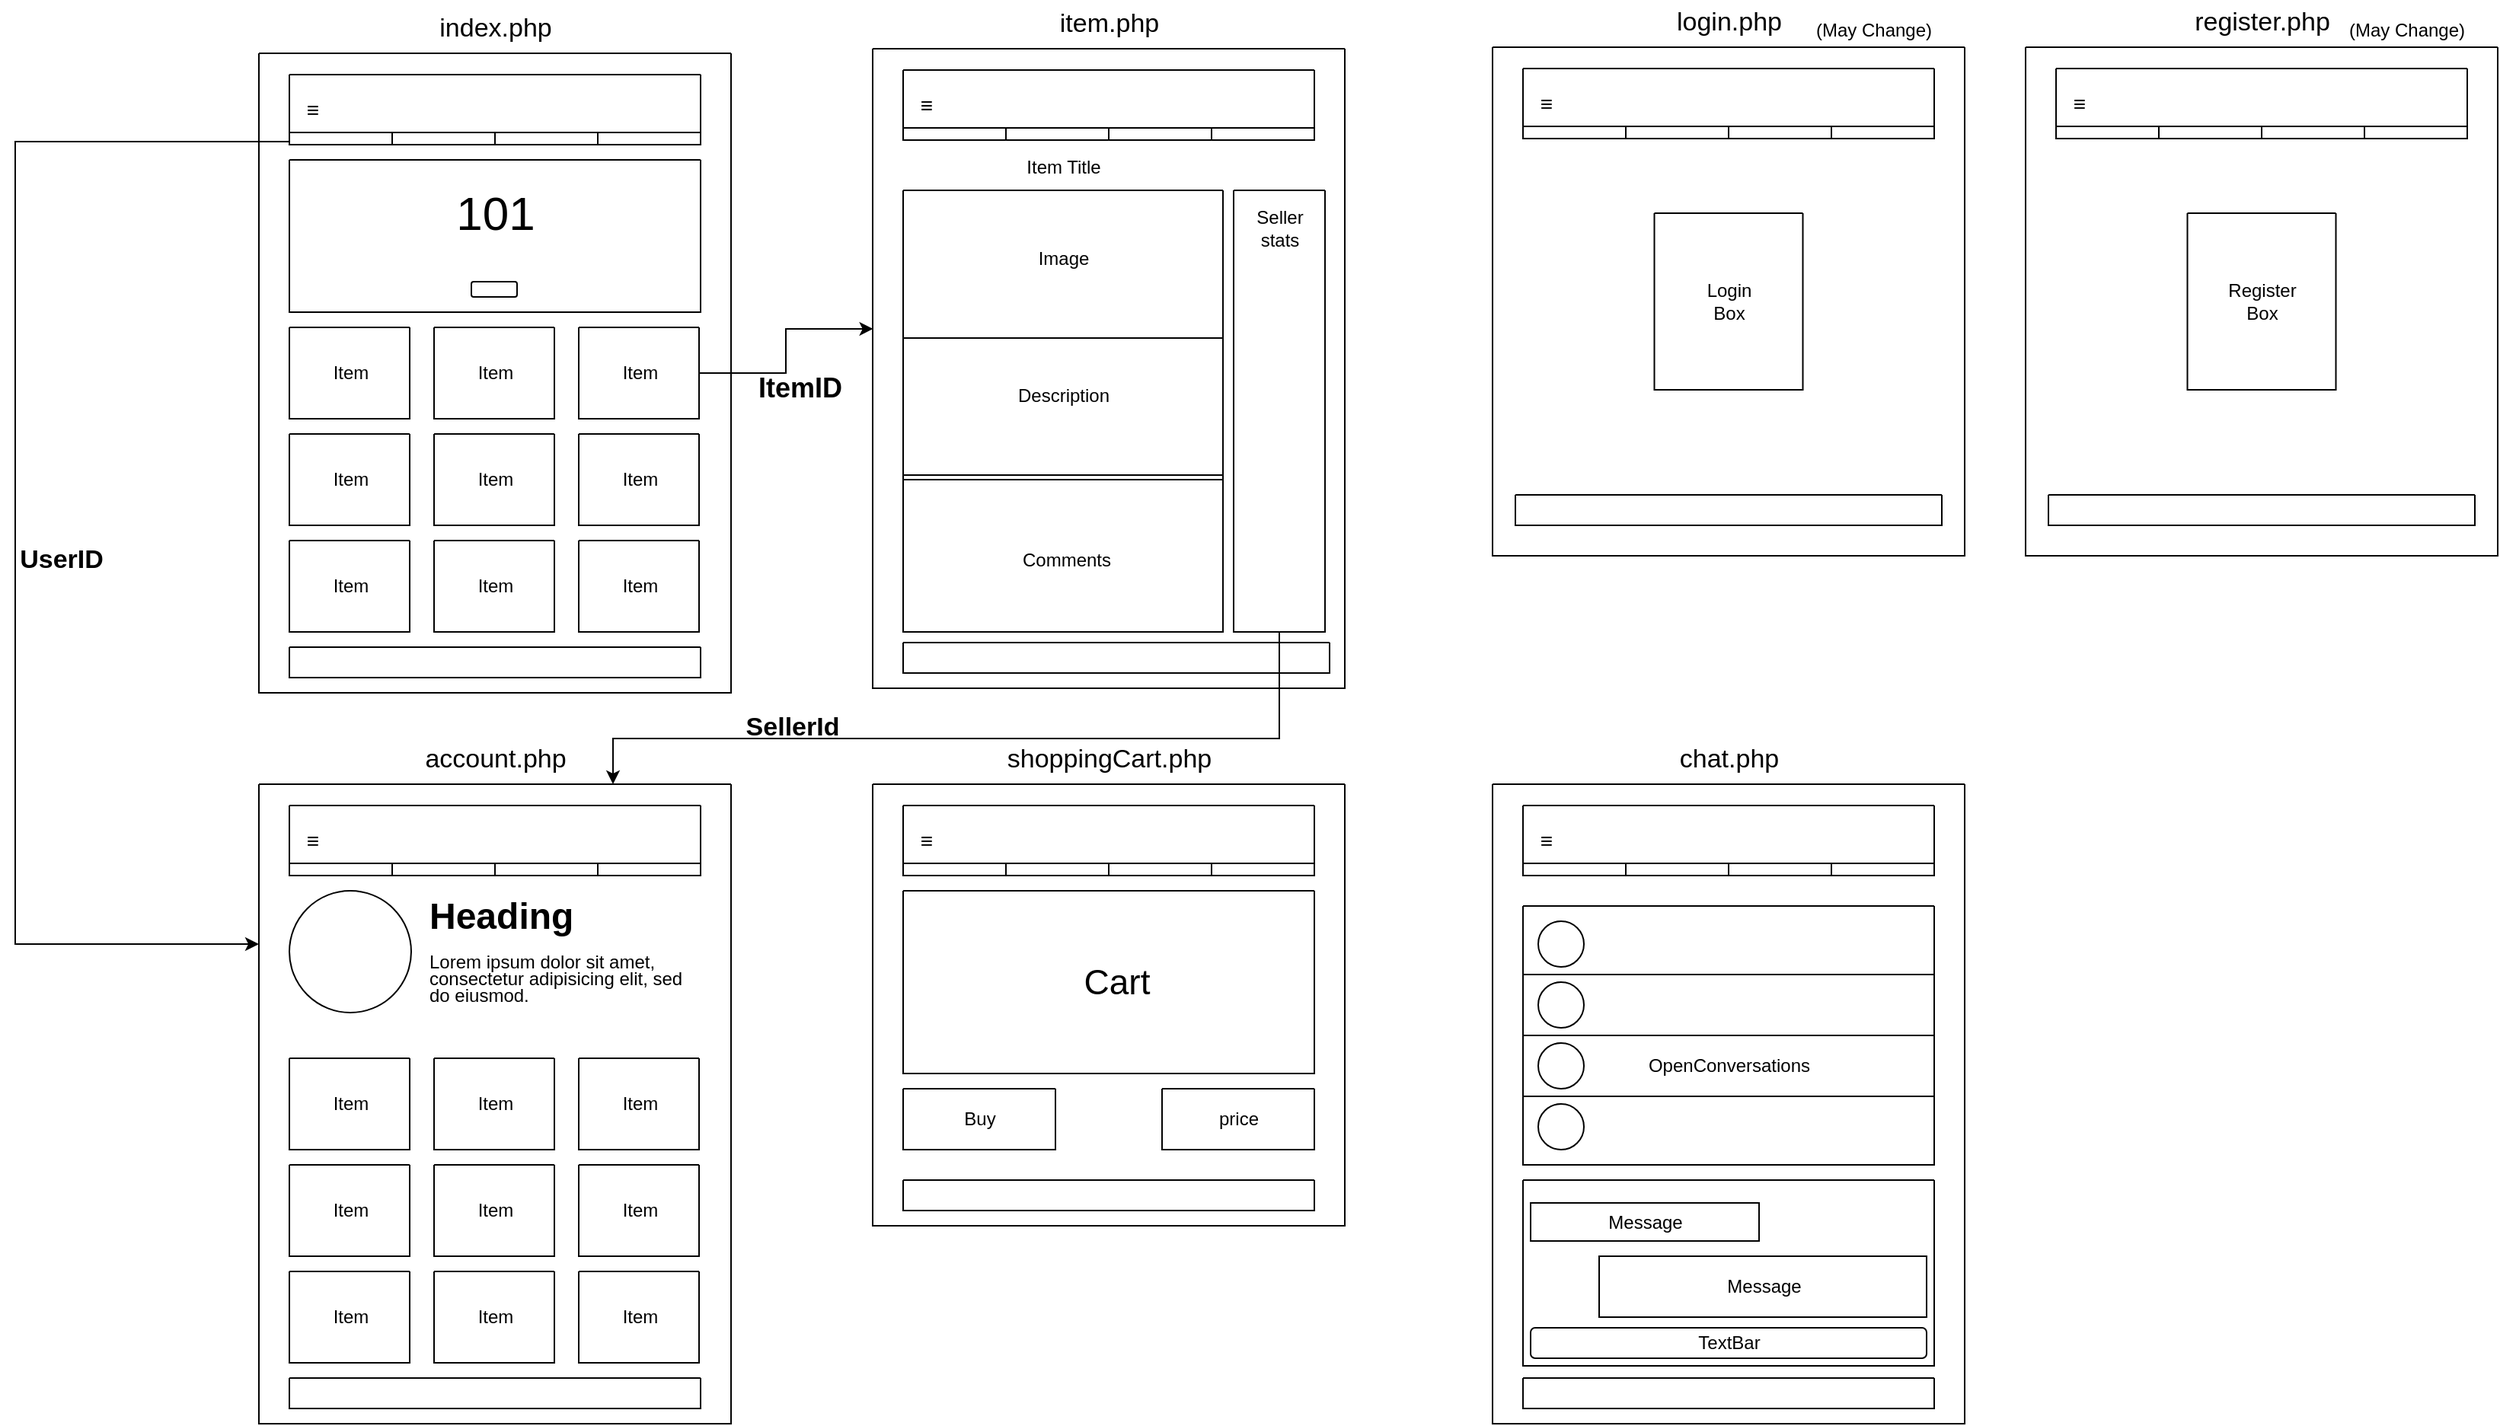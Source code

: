 <mxfile version="24.2.0" type="device">
  <diagram name="Página-1" id="h_yUM2GqTTIfKUUNuFhE">
    <mxGraphModel dx="2206" dy="1080" grid="1" gridSize="10" guides="1" tooltips="1" connect="1" arrows="1" fold="1" page="1" pageScale="1" pageWidth="3300" pageHeight="2339" math="0" shadow="0">
      <root>
        <mxCell id="0" />
        <mxCell id="1" parent="0" />
        <mxCell id="AbZUeIJTAFUfhPBl9d4q-1" value="" style="swimlane;startSize=0;" vertex="1" parent="1">
          <mxGeometry x="390" y="140" width="310" height="420" as="geometry" />
        </mxCell>
        <mxCell id="AbZUeIJTAFUfhPBl9d4q-2" value="index.php&lt;div style=&quot;font-size: 17px;&quot;&gt;&lt;br style=&quot;font-size: 17px;&quot;&gt;&lt;/div&gt;" style="text;html=1;align=center;verticalAlign=middle;resizable=0;points=[];autosize=1;strokeColor=none;fillColor=none;fontSize=17;" vertex="1" parent="AbZUeIJTAFUfhPBl9d4q-1">
          <mxGeometry x="105" y="-31" width="100" height="50" as="geometry" />
        </mxCell>
        <mxCell id="AbZUeIJTAFUfhPBl9d4q-3" value="" style="swimlane;startSize=0;" vertex="1" parent="AbZUeIJTAFUfhPBl9d4q-1">
          <mxGeometry x="20" y="14" width="270" height="46" as="geometry" />
        </mxCell>
        <mxCell id="AbZUeIJTAFUfhPBl9d4q-24" value="&lt;font face=&quot;Google Sans, arial, sans-serif&quot;&gt;&lt;span style=&quot;font-size: 14px; text-wrap: wrap;&quot;&gt;≡&lt;/span&gt;&lt;/font&gt;" style="text;html=1;align=center;verticalAlign=middle;resizable=0;points=[];autosize=1;strokeColor=none;fillColor=none;" vertex="1" parent="AbZUeIJTAFUfhPBl9d4q-3">
          <mxGeometry y="8" width="30" height="30" as="geometry" />
        </mxCell>
        <mxCell id="AbZUeIJTAFUfhPBl9d4q-4" value="" style="swimlane;startSize=0;" vertex="1" parent="AbZUeIJTAFUfhPBl9d4q-1">
          <mxGeometry x="20" y="52" width="270" height="8" as="geometry" />
        </mxCell>
        <mxCell id="AbZUeIJTAFUfhPBl9d4q-5" value="" style="endArrow=none;html=1;rounded=0;entryX=0.75;entryY=0;entryDx=0;entryDy=0;exitX=0.75;exitY=1;exitDx=0;exitDy=0;" edge="1" parent="AbZUeIJTAFUfhPBl9d4q-1" source="AbZUeIJTAFUfhPBl9d4q-4" target="AbZUeIJTAFUfhPBl9d4q-4">
          <mxGeometry width="50" height="50" relative="1" as="geometry">
            <mxPoint x="310" y="250" as="sourcePoint" />
            <mxPoint x="360" y="200" as="targetPoint" />
          </mxGeometry>
        </mxCell>
        <mxCell id="AbZUeIJTAFUfhPBl9d4q-6" value="" style="endArrow=none;html=1;rounded=0;entryX=0.5;entryY=0;entryDx=0;entryDy=0;exitX=0.5;exitY=1;exitDx=0;exitDy=0;" edge="1" parent="AbZUeIJTAFUfhPBl9d4q-1" source="AbZUeIJTAFUfhPBl9d4q-4" target="AbZUeIJTAFUfhPBl9d4q-4">
          <mxGeometry width="50" height="50" relative="1" as="geometry">
            <mxPoint x="310" y="250" as="sourcePoint" />
            <mxPoint x="360" y="200" as="targetPoint" />
          </mxGeometry>
        </mxCell>
        <mxCell id="AbZUeIJTAFUfhPBl9d4q-7" value="" style="endArrow=none;html=1;rounded=0;entryX=0.25;entryY=0;entryDx=0;entryDy=0;exitX=0.25;exitY=1;exitDx=0;exitDy=0;" edge="1" parent="AbZUeIJTAFUfhPBl9d4q-1" source="AbZUeIJTAFUfhPBl9d4q-4" target="AbZUeIJTAFUfhPBl9d4q-4">
          <mxGeometry width="50" height="50" relative="1" as="geometry">
            <mxPoint x="310" y="250" as="sourcePoint" />
            <mxPoint x="360" y="200" as="targetPoint" />
          </mxGeometry>
        </mxCell>
        <mxCell id="AbZUeIJTAFUfhPBl9d4q-8" value="" style="swimlane;startSize=0;" vertex="1" parent="AbZUeIJTAFUfhPBl9d4q-1">
          <mxGeometry x="20" y="70" width="270" height="100" as="geometry" />
        </mxCell>
        <mxCell id="AbZUeIJTAFUfhPBl9d4q-22" value="" style="rounded=1;whiteSpace=wrap;html=1;" vertex="1" parent="AbZUeIJTAFUfhPBl9d4q-8">
          <mxGeometry x="119.5" y="80" width="30" height="10" as="geometry" />
        </mxCell>
        <mxCell id="AbZUeIJTAFUfhPBl9d4q-23" value="101" style="text;html=1;align=center;verticalAlign=middle;resizable=0;points=[];autosize=1;strokeColor=none;fillColor=none;fontSize=31;" vertex="1" parent="AbZUeIJTAFUfhPBl9d4q-8">
          <mxGeometry x="94.5" y="10" width="80" height="50" as="geometry" />
        </mxCell>
        <mxCell id="AbZUeIJTAFUfhPBl9d4q-11" value="" style="swimlane;startSize=0;" vertex="1" parent="AbZUeIJTAFUfhPBl9d4q-1">
          <mxGeometry x="210" y="180" width="79" height="60" as="geometry" />
        </mxCell>
        <mxCell id="AbZUeIJTAFUfhPBl9d4q-50" value="Item" style="text;html=1;align=center;verticalAlign=middle;resizable=0;points=[];autosize=1;strokeColor=none;fillColor=none;" vertex="1" parent="AbZUeIJTAFUfhPBl9d4q-11">
          <mxGeometry x="14.5" y="15" width="50" height="30" as="geometry" />
        </mxCell>
        <mxCell id="AbZUeIJTAFUfhPBl9d4q-12" value="" style="swimlane;startSize=0;" vertex="1" parent="AbZUeIJTAFUfhPBl9d4q-1">
          <mxGeometry x="20" y="180" width="79" height="60" as="geometry" />
        </mxCell>
        <mxCell id="AbZUeIJTAFUfhPBl9d4q-56" value="Item" style="text;html=1;align=center;verticalAlign=middle;resizable=0;points=[];autosize=1;strokeColor=none;fillColor=none;" vertex="1" parent="AbZUeIJTAFUfhPBl9d4q-12">
          <mxGeometry x="14.5" y="15" width="50" height="30" as="geometry" />
        </mxCell>
        <mxCell id="AbZUeIJTAFUfhPBl9d4q-13" value="" style="swimlane;startSize=0;" vertex="1" parent="AbZUeIJTAFUfhPBl9d4q-1">
          <mxGeometry x="115" y="250" width="79" height="60" as="geometry" />
        </mxCell>
        <mxCell id="AbZUeIJTAFUfhPBl9d4q-54" value="Item" style="text;html=1;align=center;verticalAlign=middle;resizable=0;points=[];autosize=1;strokeColor=none;fillColor=none;" vertex="1" parent="AbZUeIJTAFUfhPBl9d4q-13">
          <mxGeometry x="15" y="15" width="50" height="30" as="geometry" />
        </mxCell>
        <mxCell id="AbZUeIJTAFUfhPBl9d4q-14" value="" style="swimlane;startSize=0;" vertex="1" parent="AbZUeIJTAFUfhPBl9d4q-1">
          <mxGeometry x="210" y="250" width="79" height="60" as="geometry" />
        </mxCell>
        <mxCell id="AbZUeIJTAFUfhPBl9d4q-52" value="Item" style="text;html=1;align=center;verticalAlign=middle;resizable=0;points=[];autosize=1;strokeColor=none;fillColor=none;" vertex="1" parent="AbZUeIJTAFUfhPBl9d4q-14">
          <mxGeometry x="14.5" y="15" width="50" height="30" as="geometry" />
        </mxCell>
        <mxCell id="AbZUeIJTAFUfhPBl9d4q-15" value="" style="swimlane;startSize=0;" vertex="1" parent="AbZUeIJTAFUfhPBl9d4q-1">
          <mxGeometry x="20" y="250" width="79" height="60" as="geometry" />
        </mxCell>
        <mxCell id="AbZUeIJTAFUfhPBl9d4q-57" value="Item" style="text;html=1;align=center;verticalAlign=middle;resizable=0;points=[];autosize=1;strokeColor=none;fillColor=none;" vertex="1" parent="AbZUeIJTAFUfhPBl9d4q-15">
          <mxGeometry x="14.5" y="15" width="50" height="30" as="geometry" />
        </mxCell>
        <mxCell id="AbZUeIJTAFUfhPBl9d4q-16" value="" style="swimlane;startSize=0;" vertex="1" parent="AbZUeIJTAFUfhPBl9d4q-1">
          <mxGeometry x="115" y="320" width="79" height="60" as="geometry" />
        </mxCell>
        <mxCell id="AbZUeIJTAFUfhPBl9d4q-55" value="Item" style="text;html=1;align=center;verticalAlign=middle;resizable=0;points=[];autosize=1;strokeColor=none;fillColor=none;" vertex="1" parent="AbZUeIJTAFUfhPBl9d4q-16">
          <mxGeometry x="14.5" y="15" width="50" height="30" as="geometry" />
        </mxCell>
        <mxCell id="AbZUeIJTAFUfhPBl9d4q-17" value="" style="swimlane;startSize=0;" vertex="1" parent="AbZUeIJTAFUfhPBl9d4q-1">
          <mxGeometry x="210" y="320" width="79" height="60" as="geometry" />
        </mxCell>
        <mxCell id="AbZUeIJTAFUfhPBl9d4q-53" value="Item" style="text;html=1;align=center;verticalAlign=middle;resizable=0;points=[];autosize=1;strokeColor=none;fillColor=none;" vertex="1" parent="AbZUeIJTAFUfhPBl9d4q-17">
          <mxGeometry x="14.5" y="15" width="50" height="30" as="geometry" />
        </mxCell>
        <mxCell id="AbZUeIJTAFUfhPBl9d4q-18" value="" style="swimlane;startSize=0;" vertex="1" parent="AbZUeIJTAFUfhPBl9d4q-1">
          <mxGeometry x="20" y="320" width="79" height="60" as="geometry" />
        </mxCell>
        <mxCell id="AbZUeIJTAFUfhPBl9d4q-58" value="Item" style="text;html=1;align=center;verticalAlign=middle;resizable=0;points=[];autosize=1;strokeColor=none;fillColor=none;" vertex="1" parent="AbZUeIJTAFUfhPBl9d4q-18">
          <mxGeometry x="14.5" y="15" width="50" height="30" as="geometry" />
        </mxCell>
        <mxCell id="AbZUeIJTAFUfhPBl9d4q-21" value="" style="swimlane;startSize=0;" vertex="1" parent="AbZUeIJTAFUfhPBl9d4q-1">
          <mxGeometry x="20" y="390" width="270" height="20" as="geometry" />
        </mxCell>
        <mxCell id="AbZUeIJTAFUfhPBl9d4q-20" value="" style="swimlane;startSize=0;" vertex="1" parent="1">
          <mxGeometry x="505" y="320" width="79" height="60" as="geometry" />
        </mxCell>
        <mxCell id="AbZUeIJTAFUfhPBl9d4q-51" value="Item" style="text;html=1;align=center;verticalAlign=middle;resizable=0;points=[];autosize=1;strokeColor=none;fillColor=none;" vertex="1" parent="AbZUeIJTAFUfhPBl9d4q-20">
          <mxGeometry x="14.5" y="15" width="50" height="30" as="geometry" />
        </mxCell>
        <mxCell id="AbZUeIJTAFUfhPBl9d4q-25" value="" style="swimlane;startSize=0;" vertex="1" parent="1">
          <mxGeometry x="793" y="137" width="310" height="420" as="geometry" />
        </mxCell>
        <mxCell id="AbZUeIJTAFUfhPBl9d4q-26" value="item.php&lt;div style=&quot;font-size: 17px;&quot;&gt;&lt;br style=&quot;font-size: 17px;&quot;&gt;&lt;/div&gt;" style="text;html=1;align=center;verticalAlign=middle;resizable=0;points=[];autosize=1;strokeColor=none;fillColor=none;fontSize=17;" vertex="1" parent="AbZUeIJTAFUfhPBl9d4q-25">
          <mxGeometry x="110" y="-31" width="90" height="50" as="geometry" />
        </mxCell>
        <mxCell id="AbZUeIJTAFUfhPBl9d4q-27" value="" style="swimlane;startSize=0;" vertex="1" parent="AbZUeIJTAFUfhPBl9d4q-25">
          <mxGeometry x="20" y="14" width="270" height="46" as="geometry" />
        </mxCell>
        <mxCell id="AbZUeIJTAFUfhPBl9d4q-28" value="&lt;font face=&quot;Google Sans, arial, sans-serif&quot;&gt;&lt;span style=&quot;font-size: 14px; text-wrap: wrap;&quot;&gt;≡&lt;/span&gt;&lt;/font&gt;" style="text;html=1;align=center;verticalAlign=middle;resizable=0;points=[];autosize=1;strokeColor=none;fillColor=none;" vertex="1" parent="AbZUeIJTAFUfhPBl9d4q-27">
          <mxGeometry y="8" width="30" height="30" as="geometry" />
        </mxCell>
        <mxCell id="AbZUeIJTAFUfhPBl9d4q-29" value="" style="swimlane;startSize=0;" vertex="1" parent="AbZUeIJTAFUfhPBl9d4q-25">
          <mxGeometry x="20" y="52" width="270" height="8" as="geometry" />
        </mxCell>
        <mxCell id="AbZUeIJTAFUfhPBl9d4q-30" value="" style="endArrow=none;html=1;rounded=0;entryX=0.75;entryY=0;entryDx=0;entryDy=0;exitX=0.75;exitY=1;exitDx=0;exitDy=0;" edge="1" parent="AbZUeIJTAFUfhPBl9d4q-25" source="AbZUeIJTAFUfhPBl9d4q-29" target="AbZUeIJTAFUfhPBl9d4q-29">
          <mxGeometry width="50" height="50" relative="1" as="geometry">
            <mxPoint x="310" y="250" as="sourcePoint" />
            <mxPoint x="360" y="200" as="targetPoint" />
          </mxGeometry>
        </mxCell>
        <mxCell id="AbZUeIJTAFUfhPBl9d4q-31" value="" style="endArrow=none;html=1;rounded=0;entryX=0.5;entryY=0;entryDx=0;entryDy=0;exitX=0.5;exitY=1;exitDx=0;exitDy=0;" edge="1" parent="AbZUeIJTAFUfhPBl9d4q-25" source="AbZUeIJTAFUfhPBl9d4q-29" target="AbZUeIJTAFUfhPBl9d4q-29">
          <mxGeometry width="50" height="50" relative="1" as="geometry">
            <mxPoint x="310" y="250" as="sourcePoint" />
            <mxPoint x="360" y="200" as="targetPoint" />
          </mxGeometry>
        </mxCell>
        <mxCell id="AbZUeIJTAFUfhPBl9d4q-32" value="" style="endArrow=none;html=1;rounded=0;entryX=0.25;entryY=0;entryDx=0;entryDy=0;exitX=0.25;exitY=1;exitDx=0;exitDy=0;" edge="1" parent="AbZUeIJTAFUfhPBl9d4q-25" source="AbZUeIJTAFUfhPBl9d4q-29" target="AbZUeIJTAFUfhPBl9d4q-29">
          <mxGeometry width="50" height="50" relative="1" as="geometry">
            <mxPoint x="310" y="250" as="sourcePoint" />
            <mxPoint x="360" y="200" as="targetPoint" />
          </mxGeometry>
        </mxCell>
        <mxCell id="AbZUeIJTAFUfhPBl9d4q-44" value="" style="swimlane;startSize=0;" vertex="1" parent="AbZUeIJTAFUfhPBl9d4q-25">
          <mxGeometry x="20" y="390" width="280" height="20" as="geometry" />
        </mxCell>
        <mxCell id="AbZUeIJTAFUfhPBl9d4q-46" value="" style="swimlane;startSize=0;" vertex="1" parent="AbZUeIJTAFUfhPBl9d4q-25">
          <mxGeometry x="20" y="93" width="210" height="290" as="geometry" />
        </mxCell>
        <mxCell id="AbZUeIJTAFUfhPBl9d4q-48" value="" style="swimlane;startSize=0;" vertex="1" parent="AbZUeIJTAFUfhPBl9d4q-46">
          <mxGeometry y="97" width="210" height="90" as="geometry" />
        </mxCell>
        <mxCell id="AbZUeIJTAFUfhPBl9d4q-62" value="Description" style="text;html=1;align=center;verticalAlign=middle;resizable=0;points=[];autosize=1;strokeColor=none;fillColor=none;" vertex="1" parent="AbZUeIJTAFUfhPBl9d4q-48">
          <mxGeometry x="65" y="23" width="80" height="30" as="geometry" />
        </mxCell>
        <mxCell id="AbZUeIJTAFUfhPBl9d4q-49" value="" style="swimlane;startSize=0;" vertex="1" parent="AbZUeIJTAFUfhPBl9d4q-46">
          <mxGeometry y="190" width="210" height="100" as="geometry" />
        </mxCell>
        <mxCell id="AbZUeIJTAFUfhPBl9d4q-59" value="Image" style="text;html=1;align=center;verticalAlign=middle;resizable=0;points=[];autosize=1;strokeColor=none;fillColor=none;" vertex="1" parent="AbZUeIJTAFUfhPBl9d4q-46">
          <mxGeometry x="75" y="30" width="60" height="30" as="geometry" />
        </mxCell>
        <mxCell id="AbZUeIJTAFUfhPBl9d4q-60" value="Item Title" style="text;html=1;align=center;verticalAlign=middle;resizable=0;points=[];autosize=1;strokeColor=none;fillColor=none;" vertex="1" parent="AbZUeIJTAFUfhPBl9d4q-25">
          <mxGeometry x="90" y="63" width="70" height="30" as="geometry" />
        </mxCell>
        <mxCell id="AbZUeIJTAFUfhPBl9d4q-212" style="edgeStyle=orthogonalEdgeStyle;rounded=0;orthogonalLoop=1;jettySize=auto;html=1;exitX=0.5;exitY=1;exitDx=0;exitDy=0;entryX=0.75;entryY=0;entryDx=0;entryDy=0;" edge="1" parent="1" source="AbZUeIJTAFUfhPBl9d4q-47" target="AbZUeIJTAFUfhPBl9d4q-97">
          <mxGeometry relative="1" as="geometry">
            <Array as="points">
              <mxPoint x="1060" y="590" />
              <mxPoint x="623" y="590" />
            </Array>
          </mxGeometry>
        </mxCell>
        <mxCell id="AbZUeIJTAFUfhPBl9d4q-47" value="" style="swimlane;startSize=0;" vertex="1" parent="1">
          <mxGeometry x="1030" y="230" width="60" height="290" as="geometry" />
        </mxCell>
        <mxCell id="AbZUeIJTAFUfhPBl9d4q-61" value="Seller&lt;div&gt;stats&lt;/div&gt;" style="text;html=1;align=center;verticalAlign=middle;resizable=0;points=[];autosize=1;strokeColor=none;fillColor=none;" vertex="1" parent="AbZUeIJTAFUfhPBl9d4q-47">
          <mxGeometry x="5" y="5" width="50" height="40" as="geometry" />
        </mxCell>
        <mxCell id="AbZUeIJTAFUfhPBl9d4q-63" value="Comments" style="text;html=1;align=center;verticalAlign=middle;resizable=0;points=[];autosize=1;strokeColor=none;fillColor=none;" vertex="1" parent="1">
          <mxGeometry x="880" y="458" width="80" height="30" as="geometry" />
        </mxCell>
        <mxCell id="AbZUeIJTAFUfhPBl9d4q-64" value="" style="swimlane;startSize=0;" vertex="1" parent="1">
          <mxGeometry x="1200" y="136" width="310" height="334" as="geometry" />
        </mxCell>
        <mxCell id="AbZUeIJTAFUfhPBl9d4q-65" value="login.php&lt;div style=&quot;font-size: 17px;&quot;&gt;&lt;br style=&quot;font-size: 17px;&quot;&gt;&lt;/div&gt;" style="text;html=1;align=center;verticalAlign=middle;resizable=0;points=[];autosize=1;strokeColor=none;fillColor=none;fontSize=17;" vertex="1" parent="AbZUeIJTAFUfhPBl9d4q-64">
          <mxGeometry x="110" y="-31" width="90" height="50" as="geometry" />
        </mxCell>
        <mxCell id="AbZUeIJTAFUfhPBl9d4q-66" value="" style="swimlane;startSize=0;" vertex="1" parent="AbZUeIJTAFUfhPBl9d4q-64">
          <mxGeometry x="20" y="14" width="270" height="46" as="geometry" />
        </mxCell>
        <mxCell id="AbZUeIJTAFUfhPBl9d4q-67" value="&lt;font face=&quot;Google Sans, arial, sans-serif&quot;&gt;&lt;span style=&quot;font-size: 14px; text-wrap: wrap;&quot;&gt;≡&lt;/span&gt;&lt;/font&gt;" style="text;html=1;align=center;verticalAlign=middle;resizable=0;points=[];autosize=1;strokeColor=none;fillColor=none;" vertex="1" parent="AbZUeIJTAFUfhPBl9d4q-66">
          <mxGeometry y="8" width="30" height="30" as="geometry" />
        </mxCell>
        <mxCell id="AbZUeIJTAFUfhPBl9d4q-68" value="" style="swimlane;startSize=0;" vertex="1" parent="AbZUeIJTAFUfhPBl9d4q-64">
          <mxGeometry x="20" y="52" width="270" height="8" as="geometry" />
        </mxCell>
        <mxCell id="AbZUeIJTAFUfhPBl9d4q-69" value="" style="endArrow=none;html=1;rounded=0;entryX=0.75;entryY=0;entryDx=0;entryDy=0;exitX=0.75;exitY=1;exitDx=0;exitDy=0;" edge="1" parent="AbZUeIJTAFUfhPBl9d4q-64" source="AbZUeIJTAFUfhPBl9d4q-68" target="AbZUeIJTAFUfhPBl9d4q-68">
          <mxGeometry width="50" height="50" relative="1" as="geometry">
            <mxPoint x="310" y="250" as="sourcePoint" />
            <mxPoint x="360" y="200" as="targetPoint" />
          </mxGeometry>
        </mxCell>
        <mxCell id="AbZUeIJTAFUfhPBl9d4q-70" value="" style="endArrow=none;html=1;rounded=0;entryX=0.5;entryY=0;entryDx=0;entryDy=0;exitX=0.5;exitY=1;exitDx=0;exitDy=0;" edge="1" parent="AbZUeIJTAFUfhPBl9d4q-64" source="AbZUeIJTAFUfhPBl9d4q-68" target="AbZUeIJTAFUfhPBl9d4q-68">
          <mxGeometry width="50" height="50" relative="1" as="geometry">
            <mxPoint x="310" y="250" as="sourcePoint" />
            <mxPoint x="360" y="200" as="targetPoint" />
          </mxGeometry>
        </mxCell>
        <mxCell id="AbZUeIJTAFUfhPBl9d4q-71" value="" style="endArrow=none;html=1;rounded=0;entryX=0.25;entryY=0;entryDx=0;entryDy=0;exitX=0.25;exitY=1;exitDx=0;exitDy=0;" edge="1" parent="AbZUeIJTAFUfhPBl9d4q-64" source="AbZUeIJTAFUfhPBl9d4q-68" target="AbZUeIJTAFUfhPBl9d4q-68">
          <mxGeometry width="50" height="50" relative="1" as="geometry">
            <mxPoint x="310" y="250" as="sourcePoint" />
            <mxPoint x="360" y="200" as="targetPoint" />
          </mxGeometry>
        </mxCell>
        <mxCell id="AbZUeIJTAFUfhPBl9d4q-72" value="" style="swimlane;startSize=0;" vertex="1" parent="AbZUeIJTAFUfhPBl9d4q-64">
          <mxGeometry x="15" y="294" width="280" height="20" as="geometry" />
        </mxCell>
        <mxCell id="AbZUeIJTAFUfhPBl9d4q-82" value="" style="swimlane;startSize=0;" vertex="1" parent="AbZUeIJTAFUfhPBl9d4q-64">
          <mxGeometry x="106.25" y="109" width="97.5" height="116" as="geometry" />
        </mxCell>
        <mxCell id="AbZUeIJTAFUfhPBl9d4q-83" value="Login&lt;div&gt;Box&lt;/div&gt;" style="text;html=1;align=center;verticalAlign=middle;resizable=0;points=[];autosize=1;strokeColor=none;fillColor=none;" vertex="1" parent="AbZUeIJTAFUfhPBl9d4q-82">
          <mxGeometry x="23.75" y="38" width="50" height="40" as="geometry" />
        </mxCell>
        <mxCell id="AbZUeIJTAFUfhPBl9d4q-84" value="(May Change)" style="text;html=1;align=center;verticalAlign=middle;resizable=0;points=[];autosize=1;strokeColor=none;fillColor=none;" vertex="1" parent="1">
          <mxGeometry x="1400" y="110" width="100" height="30" as="geometry" />
        </mxCell>
        <mxCell id="AbZUeIJTAFUfhPBl9d4q-85" value="" style="swimlane;startSize=0;" vertex="1" parent="1">
          <mxGeometry x="1550" y="136" width="310" height="334" as="geometry" />
        </mxCell>
        <mxCell id="AbZUeIJTAFUfhPBl9d4q-86" value="register.php&lt;div style=&quot;font-size: 17px;&quot;&gt;&lt;br style=&quot;font-size: 17px;&quot;&gt;&lt;/div&gt;" style="text;html=1;align=center;verticalAlign=middle;resizable=0;points=[];autosize=1;strokeColor=none;fillColor=none;fontSize=17;" vertex="1" parent="AbZUeIJTAFUfhPBl9d4q-85">
          <mxGeometry x="100" y="-31" width="110" height="50" as="geometry" />
        </mxCell>
        <mxCell id="AbZUeIJTAFUfhPBl9d4q-87" value="" style="swimlane;startSize=0;" vertex="1" parent="AbZUeIJTAFUfhPBl9d4q-85">
          <mxGeometry x="20" y="14" width="270" height="46" as="geometry" />
        </mxCell>
        <mxCell id="AbZUeIJTAFUfhPBl9d4q-88" value="&lt;font face=&quot;Google Sans, arial, sans-serif&quot;&gt;&lt;span style=&quot;font-size: 14px; text-wrap: wrap;&quot;&gt;≡&lt;/span&gt;&lt;/font&gt;" style="text;html=1;align=center;verticalAlign=middle;resizable=0;points=[];autosize=1;strokeColor=none;fillColor=none;" vertex="1" parent="AbZUeIJTAFUfhPBl9d4q-87">
          <mxGeometry y="8" width="30" height="30" as="geometry" />
        </mxCell>
        <mxCell id="AbZUeIJTAFUfhPBl9d4q-89" value="" style="swimlane;startSize=0;" vertex="1" parent="AbZUeIJTAFUfhPBl9d4q-85">
          <mxGeometry x="20" y="52" width="270" height="8" as="geometry" />
        </mxCell>
        <mxCell id="AbZUeIJTAFUfhPBl9d4q-90" value="" style="endArrow=none;html=1;rounded=0;entryX=0.75;entryY=0;entryDx=0;entryDy=0;exitX=0.75;exitY=1;exitDx=0;exitDy=0;" edge="1" parent="AbZUeIJTAFUfhPBl9d4q-85" source="AbZUeIJTAFUfhPBl9d4q-89" target="AbZUeIJTAFUfhPBl9d4q-89">
          <mxGeometry width="50" height="50" relative="1" as="geometry">
            <mxPoint x="310" y="250" as="sourcePoint" />
            <mxPoint x="360" y="200" as="targetPoint" />
          </mxGeometry>
        </mxCell>
        <mxCell id="AbZUeIJTAFUfhPBl9d4q-91" value="" style="endArrow=none;html=1;rounded=0;entryX=0.5;entryY=0;entryDx=0;entryDy=0;exitX=0.5;exitY=1;exitDx=0;exitDy=0;" edge="1" parent="AbZUeIJTAFUfhPBl9d4q-85" source="AbZUeIJTAFUfhPBl9d4q-89" target="AbZUeIJTAFUfhPBl9d4q-89">
          <mxGeometry width="50" height="50" relative="1" as="geometry">
            <mxPoint x="310" y="250" as="sourcePoint" />
            <mxPoint x="360" y="200" as="targetPoint" />
          </mxGeometry>
        </mxCell>
        <mxCell id="AbZUeIJTAFUfhPBl9d4q-92" value="" style="endArrow=none;html=1;rounded=0;entryX=0.25;entryY=0;entryDx=0;entryDy=0;exitX=0.25;exitY=1;exitDx=0;exitDy=0;" edge="1" parent="AbZUeIJTAFUfhPBl9d4q-85" source="AbZUeIJTAFUfhPBl9d4q-89" target="AbZUeIJTAFUfhPBl9d4q-89">
          <mxGeometry width="50" height="50" relative="1" as="geometry">
            <mxPoint x="310" y="250" as="sourcePoint" />
            <mxPoint x="360" y="200" as="targetPoint" />
          </mxGeometry>
        </mxCell>
        <mxCell id="AbZUeIJTAFUfhPBl9d4q-93" value="" style="swimlane;startSize=0;" vertex="1" parent="AbZUeIJTAFUfhPBl9d4q-85">
          <mxGeometry x="15" y="294" width="280" height="20" as="geometry" />
        </mxCell>
        <mxCell id="AbZUeIJTAFUfhPBl9d4q-94" value="" style="swimlane;startSize=0;" vertex="1" parent="AbZUeIJTAFUfhPBl9d4q-85">
          <mxGeometry x="106.25" y="109" width="97.5" height="116" as="geometry" />
        </mxCell>
        <mxCell id="AbZUeIJTAFUfhPBl9d4q-95" value="&lt;div&gt;Register&lt;/div&gt;&lt;div&gt;Box&lt;/div&gt;" style="text;html=1;align=center;verticalAlign=middle;resizable=0;points=[];autosize=1;strokeColor=none;fillColor=none;" vertex="1" parent="AbZUeIJTAFUfhPBl9d4q-94">
          <mxGeometry x="13.75" y="38" width="70" height="40" as="geometry" />
        </mxCell>
        <mxCell id="AbZUeIJTAFUfhPBl9d4q-96" value="(May Change)" style="text;html=1;align=center;verticalAlign=middle;resizable=0;points=[];autosize=1;strokeColor=none;fillColor=none;" vertex="1" parent="1">
          <mxGeometry x="1750" y="110" width="100" height="30" as="geometry" />
        </mxCell>
        <mxCell id="AbZUeIJTAFUfhPBl9d4q-97" value="" style="swimlane;startSize=0;" vertex="1" parent="1">
          <mxGeometry x="390" y="620" width="310" height="420" as="geometry" />
        </mxCell>
        <mxCell id="AbZUeIJTAFUfhPBl9d4q-98" value="account.php&lt;div style=&quot;font-size: 17px;&quot;&gt;&lt;br style=&quot;font-size: 17px;&quot;&gt;&lt;/div&gt;" style="text;html=1;align=center;verticalAlign=middle;resizable=0;points=[];autosize=1;strokeColor=none;fillColor=none;fontSize=17;" vertex="1" parent="AbZUeIJTAFUfhPBl9d4q-97">
          <mxGeometry x="95" y="-31" width="120" height="50" as="geometry" />
        </mxCell>
        <mxCell id="AbZUeIJTAFUfhPBl9d4q-99" value="" style="swimlane;startSize=0;" vertex="1" parent="AbZUeIJTAFUfhPBl9d4q-97">
          <mxGeometry x="20" y="14" width="270" height="46" as="geometry" />
        </mxCell>
        <mxCell id="AbZUeIJTAFUfhPBl9d4q-100" value="&lt;font face=&quot;Google Sans, arial, sans-serif&quot;&gt;&lt;span style=&quot;font-size: 14px; text-wrap: wrap;&quot;&gt;≡&lt;/span&gt;&lt;/font&gt;" style="text;html=1;align=center;verticalAlign=middle;resizable=0;points=[];autosize=1;strokeColor=none;fillColor=none;" vertex="1" parent="AbZUeIJTAFUfhPBl9d4q-99">
          <mxGeometry y="8" width="30" height="30" as="geometry" />
        </mxCell>
        <mxCell id="AbZUeIJTAFUfhPBl9d4q-101" value="" style="swimlane;startSize=0;" vertex="1" parent="AbZUeIJTAFUfhPBl9d4q-97">
          <mxGeometry x="20" y="52" width="270" height="8" as="geometry" />
        </mxCell>
        <mxCell id="AbZUeIJTAFUfhPBl9d4q-102" value="" style="endArrow=none;html=1;rounded=0;entryX=0.75;entryY=0;entryDx=0;entryDy=0;exitX=0.75;exitY=1;exitDx=0;exitDy=0;" edge="1" parent="AbZUeIJTAFUfhPBl9d4q-97" source="AbZUeIJTAFUfhPBl9d4q-101" target="AbZUeIJTAFUfhPBl9d4q-101">
          <mxGeometry width="50" height="50" relative="1" as="geometry">
            <mxPoint x="310" y="250" as="sourcePoint" />
            <mxPoint x="360" y="200" as="targetPoint" />
          </mxGeometry>
        </mxCell>
        <mxCell id="AbZUeIJTAFUfhPBl9d4q-103" value="" style="endArrow=none;html=1;rounded=0;entryX=0.5;entryY=0;entryDx=0;entryDy=0;exitX=0.5;exitY=1;exitDx=0;exitDy=0;" edge="1" parent="AbZUeIJTAFUfhPBl9d4q-97" source="AbZUeIJTAFUfhPBl9d4q-101" target="AbZUeIJTAFUfhPBl9d4q-101">
          <mxGeometry width="50" height="50" relative="1" as="geometry">
            <mxPoint x="310" y="250" as="sourcePoint" />
            <mxPoint x="360" y="200" as="targetPoint" />
          </mxGeometry>
        </mxCell>
        <mxCell id="AbZUeIJTAFUfhPBl9d4q-104" value="" style="endArrow=none;html=1;rounded=0;entryX=0.25;entryY=0;entryDx=0;entryDy=0;exitX=0.25;exitY=1;exitDx=0;exitDy=0;" edge="1" parent="AbZUeIJTAFUfhPBl9d4q-97" source="AbZUeIJTAFUfhPBl9d4q-101" target="AbZUeIJTAFUfhPBl9d4q-101">
          <mxGeometry width="50" height="50" relative="1" as="geometry">
            <mxPoint x="310" y="250" as="sourcePoint" />
            <mxPoint x="360" y="200" as="targetPoint" />
          </mxGeometry>
        </mxCell>
        <mxCell id="AbZUeIJTAFUfhPBl9d4q-108" value="" style="swimlane;startSize=0;" vertex="1" parent="AbZUeIJTAFUfhPBl9d4q-97">
          <mxGeometry x="210" y="180" width="79" height="60" as="geometry" />
        </mxCell>
        <mxCell id="AbZUeIJTAFUfhPBl9d4q-109" value="Item" style="text;html=1;align=center;verticalAlign=middle;resizable=0;points=[];autosize=1;strokeColor=none;fillColor=none;" vertex="1" parent="AbZUeIJTAFUfhPBl9d4q-108">
          <mxGeometry x="14.5" y="15" width="50" height="30" as="geometry" />
        </mxCell>
        <mxCell id="AbZUeIJTAFUfhPBl9d4q-110" value="" style="swimlane;startSize=0;" vertex="1" parent="AbZUeIJTAFUfhPBl9d4q-97">
          <mxGeometry x="20" y="180" width="79" height="60" as="geometry" />
        </mxCell>
        <mxCell id="AbZUeIJTAFUfhPBl9d4q-111" value="Item" style="text;html=1;align=center;verticalAlign=middle;resizable=0;points=[];autosize=1;strokeColor=none;fillColor=none;" vertex="1" parent="AbZUeIJTAFUfhPBl9d4q-110">
          <mxGeometry x="14.5" y="15" width="50" height="30" as="geometry" />
        </mxCell>
        <mxCell id="AbZUeIJTAFUfhPBl9d4q-112" value="" style="swimlane;startSize=0;" vertex="1" parent="AbZUeIJTAFUfhPBl9d4q-97">
          <mxGeometry x="115" y="250" width="79" height="60" as="geometry" />
        </mxCell>
        <mxCell id="AbZUeIJTAFUfhPBl9d4q-113" value="Item" style="text;html=1;align=center;verticalAlign=middle;resizable=0;points=[];autosize=1;strokeColor=none;fillColor=none;" vertex="1" parent="AbZUeIJTAFUfhPBl9d4q-112">
          <mxGeometry x="15" y="15" width="50" height="30" as="geometry" />
        </mxCell>
        <mxCell id="AbZUeIJTAFUfhPBl9d4q-114" value="" style="swimlane;startSize=0;" vertex="1" parent="AbZUeIJTAFUfhPBl9d4q-97">
          <mxGeometry x="210" y="250" width="79" height="60" as="geometry" />
        </mxCell>
        <mxCell id="AbZUeIJTAFUfhPBl9d4q-115" value="Item" style="text;html=1;align=center;verticalAlign=middle;resizable=0;points=[];autosize=1;strokeColor=none;fillColor=none;" vertex="1" parent="AbZUeIJTAFUfhPBl9d4q-114">
          <mxGeometry x="14.5" y="15" width="50" height="30" as="geometry" />
        </mxCell>
        <mxCell id="AbZUeIJTAFUfhPBl9d4q-116" value="" style="swimlane;startSize=0;" vertex="1" parent="AbZUeIJTAFUfhPBl9d4q-97">
          <mxGeometry x="20" y="250" width="79" height="60" as="geometry" />
        </mxCell>
        <mxCell id="AbZUeIJTAFUfhPBl9d4q-117" value="Item" style="text;html=1;align=center;verticalAlign=middle;resizable=0;points=[];autosize=1;strokeColor=none;fillColor=none;" vertex="1" parent="AbZUeIJTAFUfhPBl9d4q-116">
          <mxGeometry x="14.5" y="15" width="50" height="30" as="geometry" />
        </mxCell>
        <mxCell id="AbZUeIJTAFUfhPBl9d4q-118" value="" style="swimlane;startSize=0;" vertex="1" parent="AbZUeIJTAFUfhPBl9d4q-97">
          <mxGeometry x="115" y="320" width="79" height="60" as="geometry" />
        </mxCell>
        <mxCell id="AbZUeIJTAFUfhPBl9d4q-119" value="Item" style="text;html=1;align=center;verticalAlign=middle;resizable=0;points=[];autosize=1;strokeColor=none;fillColor=none;" vertex="1" parent="AbZUeIJTAFUfhPBl9d4q-118">
          <mxGeometry x="14.5" y="15" width="50" height="30" as="geometry" />
        </mxCell>
        <mxCell id="AbZUeIJTAFUfhPBl9d4q-120" value="" style="swimlane;startSize=0;" vertex="1" parent="AbZUeIJTAFUfhPBl9d4q-97">
          <mxGeometry x="210" y="320" width="79" height="60" as="geometry" />
        </mxCell>
        <mxCell id="AbZUeIJTAFUfhPBl9d4q-121" value="Item" style="text;html=1;align=center;verticalAlign=middle;resizable=0;points=[];autosize=1;strokeColor=none;fillColor=none;" vertex="1" parent="AbZUeIJTAFUfhPBl9d4q-120">
          <mxGeometry x="14.5" y="15" width="50" height="30" as="geometry" />
        </mxCell>
        <mxCell id="AbZUeIJTAFUfhPBl9d4q-122" value="" style="swimlane;startSize=0;" vertex="1" parent="AbZUeIJTAFUfhPBl9d4q-97">
          <mxGeometry x="20" y="320" width="79" height="60" as="geometry" />
        </mxCell>
        <mxCell id="AbZUeIJTAFUfhPBl9d4q-123" value="Item" style="text;html=1;align=center;verticalAlign=middle;resizable=0;points=[];autosize=1;strokeColor=none;fillColor=none;" vertex="1" parent="AbZUeIJTAFUfhPBl9d4q-122">
          <mxGeometry x="14.5" y="15" width="50" height="30" as="geometry" />
        </mxCell>
        <mxCell id="AbZUeIJTAFUfhPBl9d4q-124" value="" style="swimlane;startSize=0;" vertex="1" parent="AbZUeIJTAFUfhPBl9d4q-97">
          <mxGeometry x="20" y="390" width="270" height="20" as="geometry" />
        </mxCell>
        <mxCell id="AbZUeIJTAFUfhPBl9d4q-127" value="" style="ellipse;whiteSpace=wrap;html=1;aspect=fixed;" vertex="1" parent="AbZUeIJTAFUfhPBl9d4q-97">
          <mxGeometry x="20" y="70" width="80" height="80" as="geometry" />
        </mxCell>
        <mxCell id="AbZUeIJTAFUfhPBl9d4q-128" value="&lt;h1 style=&quot;margin-top: 0px; line-height: 80%;&quot;&gt;Heading&lt;/h1&gt;&lt;p style=&quot;line-height: 90%;&quot;&gt;Lorem ipsum dolor sit amet, consectetur adipisicing elit, sed do eiusmod.&lt;/p&gt;" style="text;html=1;whiteSpace=wrap;overflow=hidden;rounded=0;" vertex="1" parent="AbZUeIJTAFUfhPBl9d4q-97">
          <mxGeometry x="110" y="70" width="180" height="90" as="geometry" />
        </mxCell>
        <mxCell id="AbZUeIJTAFUfhPBl9d4q-125" value="" style="swimlane;startSize=0;" vertex="1" parent="1">
          <mxGeometry x="505" y="800" width="79" height="60" as="geometry" />
        </mxCell>
        <mxCell id="AbZUeIJTAFUfhPBl9d4q-126" value="Item" style="text;html=1;align=center;verticalAlign=middle;resizable=0;points=[];autosize=1;strokeColor=none;fillColor=none;" vertex="1" parent="AbZUeIJTAFUfhPBl9d4q-125">
          <mxGeometry x="14.5" y="15" width="50" height="30" as="geometry" />
        </mxCell>
        <mxCell id="AbZUeIJTAFUfhPBl9d4q-129" value="" style="swimlane;startSize=0;" vertex="1" parent="1">
          <mxGeometry x="793" y="620" width="310" height="290" as="geometry" />
        </mxCell>
        <mxCell id="AbZUeIJTAFUfhPBl9d4q-130" value="shoppingCart.php&lt;div style=&quot;font-size: 17px;&quot;&gt;&lt;br style=&quot;font-size: 17px;&quot;&gt;&lt;/div&gt;" style="text;html=1;align=center;verticalAlign=middle;resizable=0;points=[];autosize=1;strokeColor=none;fillColor=none;fontSize=17;" vertex="1" parent="AbZUeIJTAFUfhPBl9d4q-129">
          <mxGeometry x="75" y="-31" width="160" height="50" as="geometry" />
        </mxCell>
        <mxCell id="AbZUeIJTAFUfhPBl9d4q-131" value="" style="swimlane;startSize=0;" vertex="1" parent="AbZUeIJTAFUfhPBl9d4q-129">
          <mxGeometry x="20" y="14" width="270" height="46" as="geometry" />
        </mxCell>
        <mxCell id="AbZUeIJTAFUfhPBl9d4q-132" value="&lt;font face=&quot;Google Sans, arial, sans-serif&quot;&gt;&lt;span style=&quot;font-size: 14px; text-wrap: wrap;&quot;&gt;≡&lt;/span&gt;&lt;/font&gt;" style="text;html=1;align=center;verticalAlign=middle;resizable=0;points=[];autosize=1;strokeColor=none;fillColor=none;" vertex="1" parent="AbZUeIJTAFUfhPBl9d4q-131">
          <mxGeometry y="8" width="30" height="30" as="geometry" />
        </mxCell>
        <mxCell id="AbZUeIJTAFUfhPBl9d4q-133" value="" style="swimlane;startSize=0;" vertex="1" parent="AbZUeIJTAFUfhPBl9d4q-129">
          <mxGeometry x="20" y="52" width="270" height="8" as="geometry" />
        </mxCell>
        <mxCell id="AbZUeIJTAFUfhPBl9d4q-134" value="" style="endArrow=none;html=1;rounded=0;entryX=0.75;entryY=0;entryDx=0;entryDy=0;exitX=0.75;exitY=1;exitDx=0;exitDy=0;" edge="1" parent="AbZUeIJTAFUfhPBl9d4q-129" source="AbZUeIJTAFUfhPBl9d4q-133" target="AbZUeIJTAFUfhPBl9d4q-133">
          <mxGeometry width="50" height="50" relative="1" as="geometry">
            <mxPoint x="310" y="250" as="sourcePoint" />
            <mxPoint x="360" y="200" as="targetPoint" />
          </mxGeometry>
        </mxCell>
        <mxCell id="AbZUeIJTAFUfhPBl9d4q-135" value="" style="endArrow=none;html=1;rounded=0;entryX=0.5;entryY=0;entryDx=0;entryDy=0;exitX=0.5;exitY=1;exitDx=0;exitDy=0;" edge="1" parent="AbZUeIJTAFUfhPBl9d4q-129" source="AbZUeIJTAFUfhPBl9d4q-133" target="AbZUeIJTAFUfhPBl9d4q-133">
          <mxGeometry width="50" height="50" relative="1" as="geometry">
            <mxPoint x="310" y="250" as="sourcePoint" />
            <mxPoint x="360" y="200" as="targetPoint" />
          </mxGeometry>
        </mxCell>
        <mxCell id="AbZUeIJTAFUfhPBl9d4q-136" value="" style="endArrow=none;html=1;rounded=0;entryX=0.25;entryY=0;entryDx=0;entryDy=0;exitX=0.25;exitY=1;exitDx=0;exitDy=0;" edge="1" parent="AbZUeIJTAFUfhPBl9d4q-129" source="AbZUeIJTAFUfhPBl9d4q-133" target="AbZUeIJTAFUfhPBl9d4q-133">
          <mxGeometry width="50" height="50" relative="1" as="geometry">
            <mxPoint x="310" y="250" as="sourcePoint" />
            <mxPoint x="360" y="200" as="targetPoint" />
          </mxGeometry>
        </mxCell>
        <mxCell id="AbZUeIJTAFUfhPBl9d4q-153" value="" style="swimlane;startSize=0;" vertex="1" parent="AbZUeIJTAFUfhPBl9d4q-129">
          <mxGeometry x="20" y="260" width="270" height="20" as="geometry" />
        </mxCell>
        <mxCell id="AbZUeIJTAFUfhPBl9d4q-158" value="" style="swimlane;startSize=0;" vertex="1" parent="AbZUeIJTAFUfhPBl9d4q-129">
          <mxGeometry x="20" y="70" width="270" height="120" as="geometry" />
        </mxCell>
        <mxCell id="AbZUeIJTAFUfhPBl9d4q-159" value="Cart" style="text;html=1;align=center;verticalAlign=middle;resizable=0;points=[];autosize=1;strokeColor=none;fillColor=none;fontSize=23;" vertex="1" parent="AbZUeIJTAFUfhPBl9d4q-158">
          <mxGeometry x="105" y="40" width="70" height="40" as="geometry" />
        </mxCell>
        <mxCell id="AbZUeIJTAFUfhPBl9d4q-160" value="" style="swimlane;startSize=0;" vertex="1" parent="AbZUeIJTAFUfhPBl9d4q-129">
          <mxGeometry x="190" y="200" width="100" height="40" as="geometry" />
        </mxCell>
        <mxCell id="AbZUeIJTAFUfhPBl9d4q-161" value="price" style="text;html=1;align=center;verticalAlign=middle;resizable=0;points=[];autosize=1;strokeColor=none;fillColor=none;" vertex="1" parent="AbZUeIJTAFUfhPBl9d4q-160">
          <mxGeometry x="25" y="5" width="50" height="30" as="geometry" />
        </mxCell>
        <mxCell id="AbZUeIJTAFUfhPBl9d4q-163" value="" style="swimlane;startSize=0;" vertex="1" parent="AbZUeIJTAFUfhPBl9d4q-129">
          <mxGeometry x="20" y="200" width="100" height="40" as="geometry" />
        </mxCell>
        <mxCell id="AbZUeIJTAFUfhPBl9d4q-164" value="Buy" style="text;html=1;align=center;verticalAlign=middle;resizable=0;points=[];autosize=1;strokeColor=none;fillColor=none;" vertex="1" parent="AbZUeIJTAFUfhPBl9d4q-163">
          <mxGeometry x="30" y="5" width="40" height="30" as="geometry" />
        </mxCell>
        <mxCell id="AbZUeIJTAFUfhPBl9d4q-165" value="" style="swimlane;startSize=0;" vertex="1" parent="1">
          <mxGeometry x="1200" y="620" width="310" height="420" as="geometry" />
        </mxCell>
        <mxCell id="AbZUeIJTAFUfhPBl9d4q-166" value="chat.php&lt;div style=&quot;font-size: 17px;&quot;&gt;&lt;br style=&quot;font-size: 17px;&quot;&gt;&lt;/div&gt;" style="text;html=1;align=center;verticalAlign=middle;resizable=0;points=[];autosize=1;strokeColor=none;fillColor=none;fontSize=17;" vertex="1" parent="AbZUeIJTAFUfhPBl9d4q-165">
          <mxGeometry x="110" y="-31" width="90" height="50" as="geometry" />
        </mxCell>
        <mxCell id="AbZUeIJTAFUfhPBl9d4q-167" value="" style="swimlane;startSize=0;" vertex="1" parent="AbZUeIJTAFUfhPBl9d4q-165">
          <mxGeometry x="20" y="14" width="270" height="46" as="geometry" />
        </mxCell>
        <mxCell id="AbZUeIJTAFUfhPBl9d4q-168" value="&lt;font face=&quot;Google Sans, arial, sans-serif&quot;&gt;&lt;span style=&quot;font-size: 14px; text-wrap: wrap;&quot;&gt;≡&lt;/span&gt;&lt;/font&gt;" style="text;html=1;align=center;verticalAlign=middle;resizable=0;points=[];autosize=1;strokeColor=none;fillColor=none;" vertex="1" parent="AbZUeIJTAFUfhPBl9d4q-167">
          <mxGeometry y="8" width="30" height="30" as="geometry" />
        </mxCell>
        <mxCell id="AbZUeIJTAFUfhPBl9d4q-169" value="" style="swimlane;startSize=0;" vertex="1" parent="AbZUeIJTAFUfhPBl9d4q-165">
          <mxGeometry x="20" y="52" width="270" height="8" as="geometry" />
        </mxCell>
        <mxCell id="AbZUeIJTAFUfhPBl9d4q-170" value="" style="endArrow=none;html=1;rounded=0;entryX=0.75;entryY=0;entryDx=0;entryDy=0;exitX=0.75;exitY=1;exitDx=0;exitDy=0;" edge="1" parent="AbZUeIJTAFUfhPBl9d4q-165" source="AbZUeIJTAFUfhPBl9d4q-169" target="AbZUeIJTAFUfhPBl9d4q-169">
          <mxGeometry width="50" height="50" relative="1" as="geometry">
            <mxPoint x="310" y="250" as="sourcePoint" />
            <mxPoint x="360" y="200" as="targetPoint" />
          </mxGeometry>
        </mxCell>
        <mxCell id="AbZUeIJTAFUfhPBl9d4q-171" value="" style="endArrow=none;html=1;rounded=0;entryX=0.5;entryY=0;entryDx=0;entryDy=0;exitX=0.5;exitY=1;exitDx=0;exitDy=0;" edge="1" parent="AbZUeIJTAFUfhPBl9d4q-165" source="AbZUeIJTAFUfhPBl9d4q-169" target="AbZUeIJTAFUfhPBl9d4q-169">
          <mxGeometry width="50" height="50" relative="1" as="geometry">
            <mxPoint x="310" y="250" as="sourcePoint" />
            <mxPoint x="360" y="200" as="targetPoint" />
          </mxGeometry>
        </mxCell>
        <mxCell id="AbZUeIJTAFUfhPBl9d4q-172" value="" style="endArrow=none;html=1;rounded=0;entryX=0.25;entryY=0;entryDx=0;entryDy=0;exitX=0.25;exitY=1;exitDx=0;exitDy=0;" edge="1" parent="AbZUeIJTAFUfhPBl9d4q-165" source="AbZUeIJTAFUfhPBl9d4q-169" target="AbZUeIJTAFUfhPBl9d4q-169">
          <mxGeometry width="50" height="50" relative="1" as="geometry">
            <mxPoint x="310" y="250" as="sourcePoint" />
            <mxPoint x="360" y="200" as="targetPoint" />
          </mxGeometry>
        </mxCell>
        <mxCell id="AbZUeIJTAFUfhPBl9d4q-189" value="" style="swimlane;startSize=0;" vertex="1" parent="AbZUeIJTAFUfhPBl9d4q-165">
          <mxGeometry x="20" y="390" width="270" height="20" as="geometry" />
        </mxCell>
        <mxCell id="AbZUeIJTAFUfhPBl9d4q-194" value="" style="swimlane;startSize=0;" vertex="1" parent="AbZUeIJTAFUfhPBl9d4q-165">
          <mxGeometry x="20" y="80" width="270" height="170" as="geometry" />
        </mxCell>
        <mxCell id="AbZUeIJTAFUfhPBl9d4q-195" value="" style="ellipse;whiteSpace=wrap;html=1;aspect=fixed;" vertex="1" parent="AbZUeIJTAFUfhPBl9d4q-194">
          <mxGeometry x="10" y="10" width="30" height="30" as="geometry" />
        </mxCell>
        <mxCell id="AbZUeIJTAFUfhPBl9d4q-196" value="" style="ellipse;whiteSpace=wrap;html=1;aspect=fixed;" vertex="1" parent="AbZUeIJTAFUfhPBl9d4q-194">
          <mxGeometry x="10" y="50" width="30" height="30" as="geometry" />
        </mxCell>
        <mxCell id="AbZUeIJTAFUfhPBl9d4q-197" value="" style="ellipse;whiteSpace=wrap;html=1;aspect=fixed;" vertex="1" parent="AbZUeIJTAFUfhPBl9d4q-194">
          <mxGeometry x="10" y="90" width="30" height="30" as="geometry" />
        </mxCell>
        <mxCell id="AbZUeIJTAFUfhPBl9d4q-198" value="" style="ellipse;whiteSpace=wrap;html=1;aspect=fixed;" vertex="1" parent="AbZUeIJTAFUfhPBl9d4q-194">
          <mxGeometry x="10" y="130" width="30" height="30" as="geometry" />
        </mxCell>
        <mxCell id="AbZUeIJTAFUfhPBl9d4q-200" value="" style="swimlane;startSize=0;" vertex="1" parent="AbZUeIJTAFUfhPBl9d4q-194">
          <mxGeometry y="125" width="270" height="45" as="geometry" />
        </mxCell>
        <mxCell id="AbZUeIJTAFUfhPBl9d4q-208" value="OpenConversations" style="text;html=1;align=center;verticalAlign=middle;resizable=0;points=[];autosize=1;strokeColor=none;fillColor=none;" vertex="1" parent="AbZUeIJTAFUfhPBl9d4q-194">
          <mxGeometry x="70" y="90" width="130" height="30" as="geometry" />
        </mxCell>
        <mxCell id="AbZUeIJTAFUfhPBl9d4q-199" value="" style="swimlane;startSize=0;" vertex="1" parent="AbZUeIJTAFUfhPBl9d4q-165">
          <mxGeometry x="20" y="125" width="270" height="40" as="geometry" />
        </mxCell>
        <mxCell id="AbZUeIJTAFUfhPBl9d4q-201" value="" style="swimlane;startSize=0;" vertex="1" parent="AbZUeIJTAFUfhPBl9d4q-165">
          <mxGeometry x="20" y="260" width="270" height="122" as="geometry" />
        </mxCell>
        <mxCell id="AbZUeIJTAFUfhPBl9d4q-202" value="" style="rounded=1;whiteSpace=wrap;html=1;" vertex="1" parent="AbZUeIJTAFUfhPBl9d4q-201">
          <mxGeometry x="5" y="97" width="260" height="20" as="geometry" />
        </mxCell>
        <mxCell id="AbZUeIJTAFUfhPBl9d4q-203" value="" style="rounded=0;whiteSpace=wrap;html=1;" vertex="1" parent="AbZUeIJTAFUfhPBl9d4q-201">
          <mxGeometry x="5" y="15" width="150" height="25" as="geometry" />
        </mxCell>
        <mxCell id="AbZUeIJTAFUfhPBl9d4q-204" value="" style="rounded=0;whiteSpace=wrap;html=1;" vertex="1" parent="AbZUeIJTAFUfhPBl9d4q-201">
          <mxGeometry x="50" y="50" width="215" height="40" as="geometry" />
        </mxCell>
        <mxCell id="AbZUeIJTAFUfhPBl9d4q-205" value="Message" style="text;html=1;align=center;verticalAlign=middle;resizable=0;points=[];autosize=1;strokeColor=none;fillColor=none;" vertex="1" parent="AbZUeIJTAFUfhPBl9d4q-201">
          <mxGeometry x="45" y="12.5" width="70" height="30" as="geometry" />
        </mxCell>
        <mxCell id="AbZUeIJTAFUfhPBl9d4q-206" value="Message" style="text;html=1;align=center;verticalAlign=middle;resizable=0;points=[];autosize=1;strokeColor=none;fillColor=none;" vertex="1" parent="AbZUeIJTAFUfhPBl9d4q-201">
          <mxGeometry x="122.5" y="55" width="70" height="30" as="geometry" />
        </mxCell>
        <mxCell id="AbZUeIJTAFUfhPBl9d4q-207" value="TextBar" style="text;html=1;align=center;verticalAlign=middle;resizable=0;points=[];autosize=1;strokeColor=none;fillColor=none;" vertex="1" parent="AbZUeIJTAFUfhPBl9d4q-201">
          <mxGeometry x="105" y="92" width="60" height="30" as="geometry" />
        </mxCell>
        <mxCell id="AbZUeIJTAFUfhPBl9d4q-209" style="edgeStyle=orthogonalEdgeStyle;rounded=0;orthogonalLoop=1;jettySize=auto;html=1;exitX=1;exitY=0.5;exitDx=0;exitDy=0;entryX=0.001;entryY=0.438;entryDx=0;entryDy=0;entryPerimeter=0;" edge="1" parent="1" source="AbZUeIJTAFUfhPBl9d4q-11" target="AbZUeIJTAFUfhPBl9d4q-25">
          <mxGeometry relative="1" as="geometry" />
        </mxCell>
        <mxCell id="AbZUeIJTAFUfhPBl9d4q-210" value="&lt;font style=&quot;font-size: 18px;&quot;&gt;&lt;b&gt;ItemID&lt;/b&gt;&lt;/font&gt;" style="text;html=1;align=center;verticalAlign=middle;resizable=0;points=[];autosize=1;strokeColor=none;fillColor=none;" vertex="1" parent="1">
          <mxGeometry x="705" y="340" width="80" height="40" as="geometry" />
        </mxCell>
        <mxCell id="AbZUeIJTAFUfhPBl9d4q-213" value="&lt;font style=&quot;font-size: 17px;&quot;&gt;&lt;b&gt;SellerId&lt;/b&gt;&lt;/font&gt;" style="text;html=1;align=center;verticalAlign=middle;resizable=0;points=[];autosize=1;strokeColor=none;fillColor=none;" vertex="1" parent="1">
          <mxGeometry x="700" y="568" width="80" height="30" as="geometry" />
        </mxCell>
        <mxCell id="AbZUeIJTAFUfhPBl9d4q-214" style="edgeStyle=orthogonalEdgeStyle;rounded=0;orthogonalLoop=1;jettySize=auto;html=1;exitX=0;exitY=0.75;exitDx=0;exitDy=0;entryX=0;entryY=0.25;entryDx=0;entryDy=0;" edge="1" parent="1" source="AbZUeIJTAFUfhPBl9d4q-4" target="AbZUeIJTAFUfhPBl9d4q-97">
          <mxGeometry relative="1" as="geometry">
            <Array as="points">
              <mxPoint x="230" y="198" />
              <mxPoint x="230" y="725" />
            </Array>
          </mxGeometry>
        </mxCell>
        <mxCell id="AbZUeIJTAFUfhPBl9d4q-215" value="&lt;font size=&quot;1&quot; style=&quot;&quot;&gt;&lt;b style=&quot;font-size: 17px;&quot;&gt;UserID&lt;/b&gt;&lt;/font&gt;" style="text;html=1;align=center;verticalAlign=middle;resizable=0;points=[];autosize=1;strokeColor=none;fillColor=none;" vertex="1" parent="1">
          <mxGeometry x="220" y="458" width="80" height="30" as="geometry" />
        </mxCell>
      </root>
    </mxGraphModel>
  </diagram>
</mxfile>
